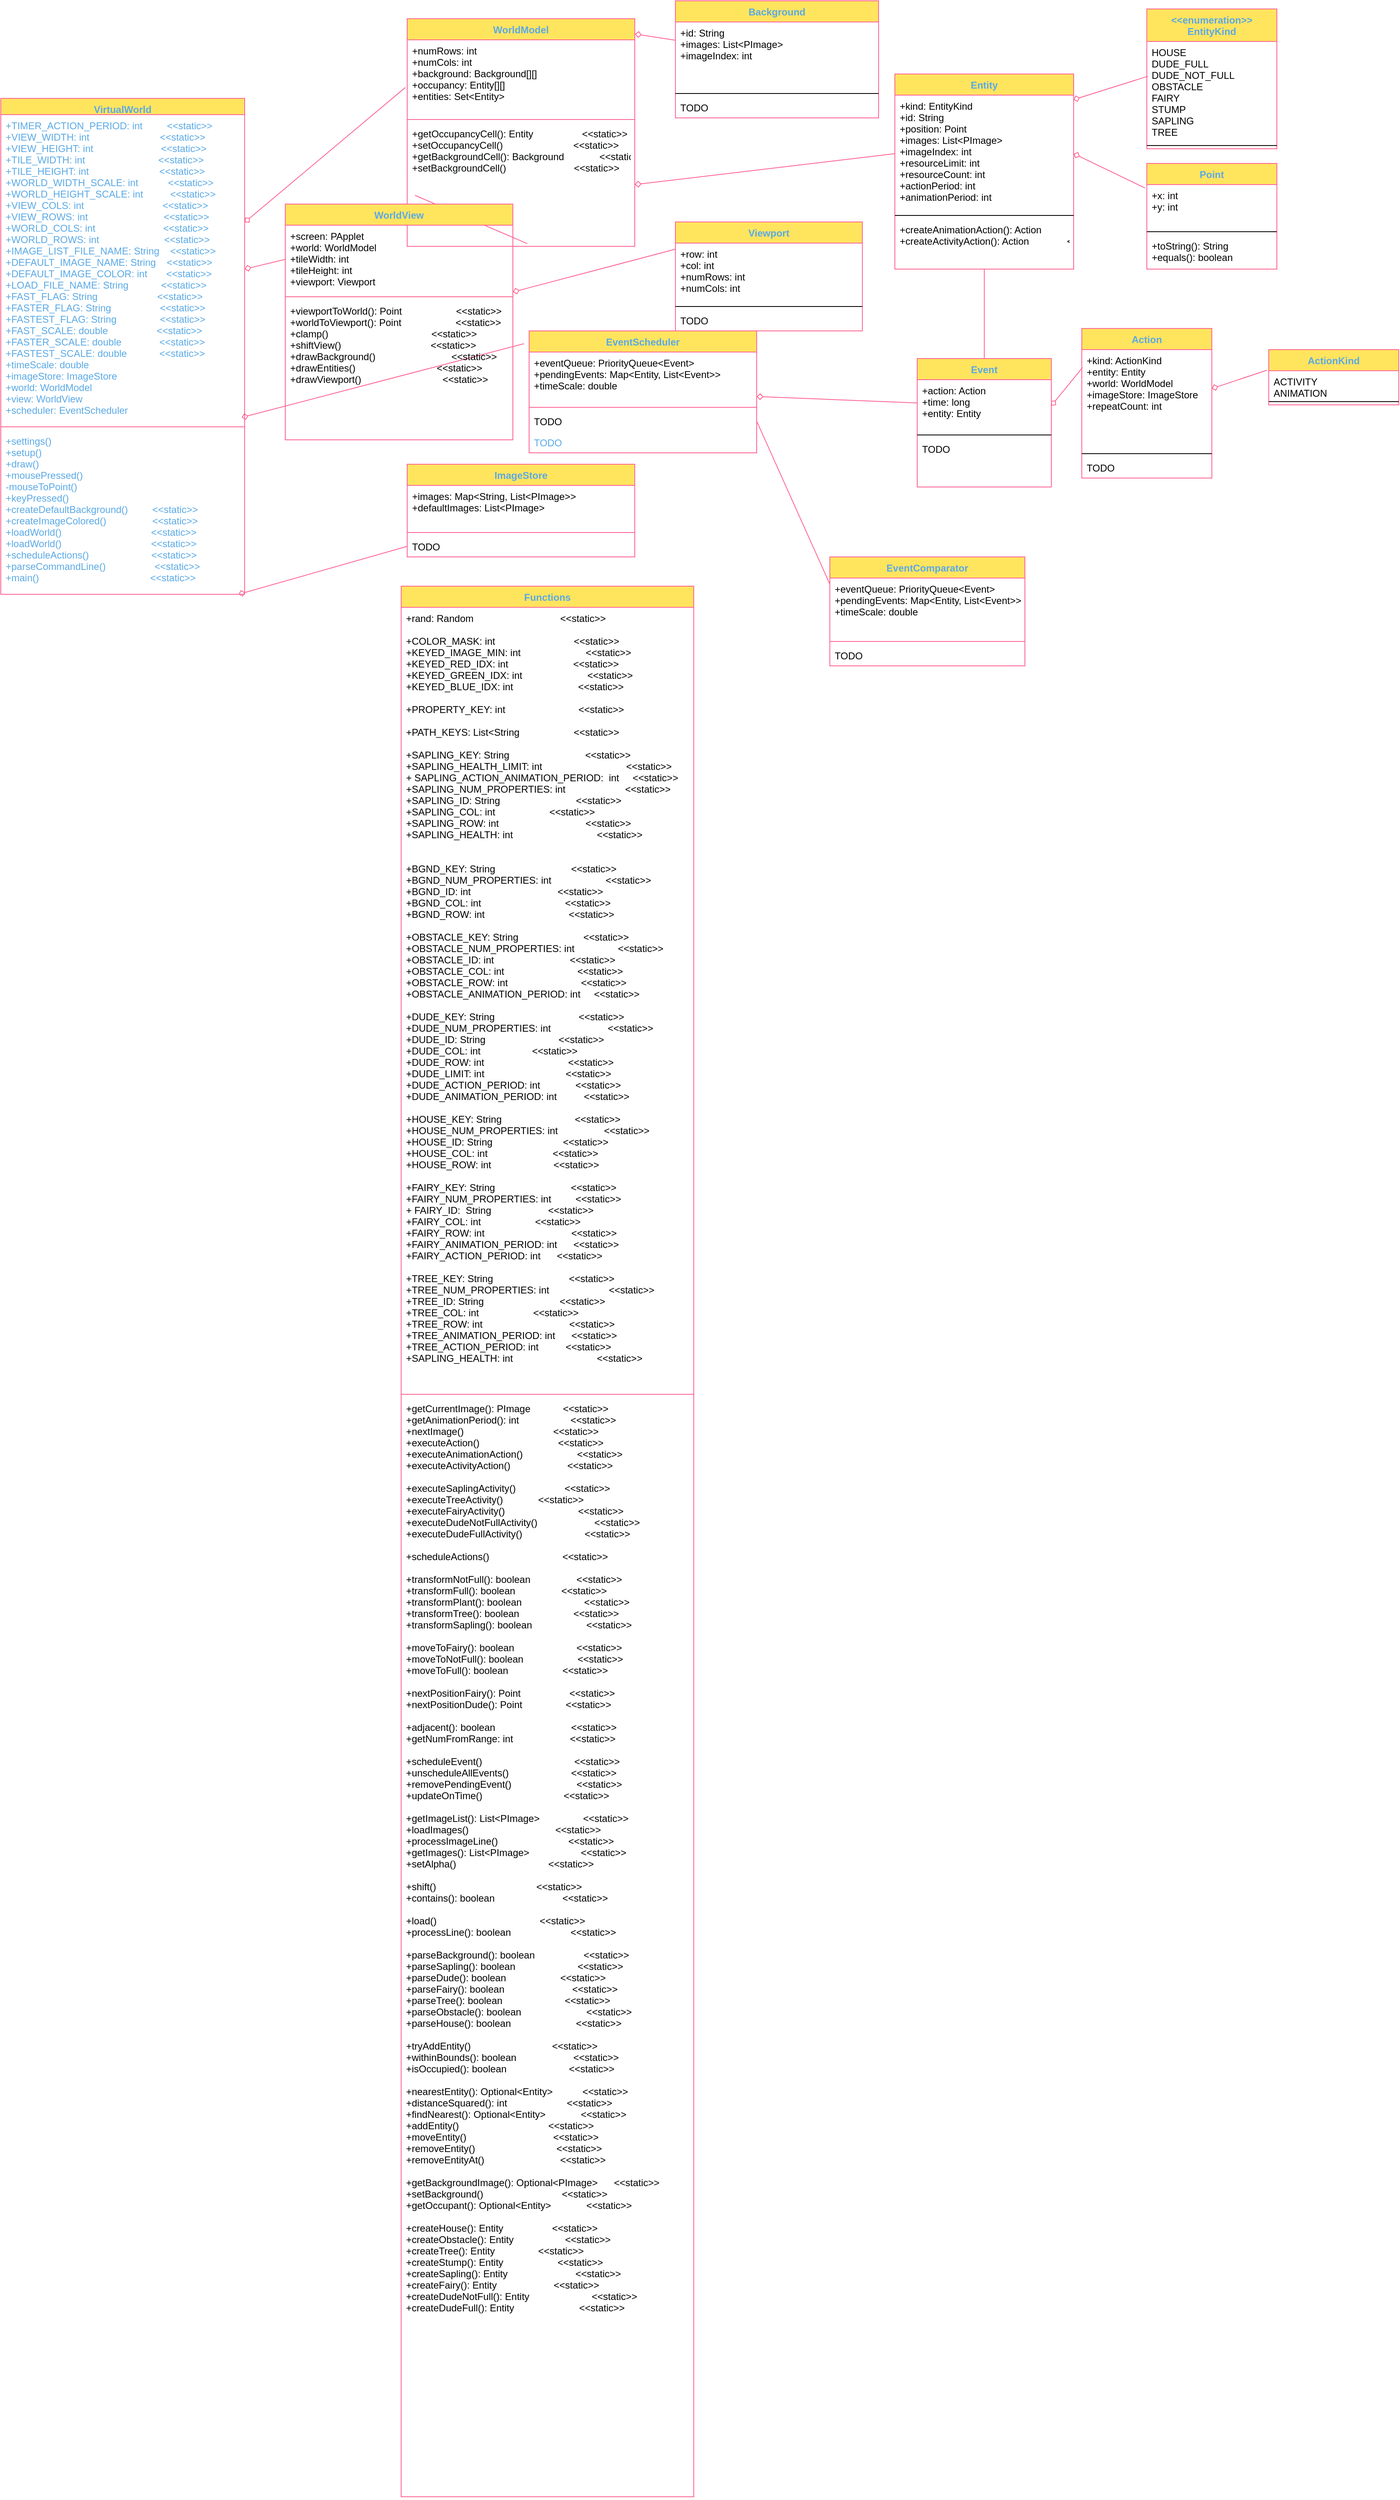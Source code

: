 <mxfile version="16.4.6" type="device"><diagram id="Yo6Zvny2ZRX3JAPKxXua" name="Page 2"><mxGraphModel dx="1662" dy="705" grid="1" gridSize="10" guides="1" tooltips="1" connect="1" arrows="1" fold="1" page="1" pageScale="1" pageWidth="850" pageHeight="1100" math="0" shadow="0"><root><mxCell id="0"/><mxCell id="1" parent="0"/><mxCell id="8I9pphBKhg92I5GMk5e_-31" value="" style="graphMlID=e0;endArrow=none;strokeColor=#FF6392;strokeWidth=1.0;startArrow=diamond;startFill=0;endFill=1;exitX=1;exitY=0.25;exitDx=0;exitDy=0;fontColor=#5AA9E6;entryX=-0.008;entryY=-0.286;entryDx=0;entryDy=0;entryPerimeter=0;" parent="1" source="8I9pphBKhg92I5GMk5e_-50" target="8I9pphBKhg92I5GMk5e_-57" edge="1"><mxGeometry relative="1" as="geometry"/></mxCell><mxCell id="8I9pphBKhg92I5GMk5e_-32" value="" style="graphMlID=e1;endArrow=none;strokeColor=#FF6392;strokeWidth=1.0;startArrow=diamond;startFill=0;endFill=1;exitX=1;exitY=0.5;exitDx=0;exitDy=0;fontColor=#5AA9E6;entryX=0;entryY=0.5;entryDx=0;entryDy=0;" parent="1" source="8I9pphBKhg92I5GMk5e_-51" target="8I9pphBKhg92I5GMk5e_-61" edge="1"><mxGeometry relative="1" as="geometry"/></mxCell><mxCell id="8I9pphBKhg92I5GMk5e_-33" value="" style="graphMlID=e2;endArrow=none;strokeColor=#FF6392;strokeWidth=1.0;startArrow=diamond;startFill=0;endFill=1;fontColor=#5AA9E6;entryX=0;entryY=0.25;entryDx=0;entryDy=0;" parent="1" source="8I9pphBKhg92I5GMk5e_-60" target="8I9pphBKhg92I5GMk5e_-89" edge="1"><mxGeometry relative="1" as="geometry"><mxPoint x="648" y="240" as="sourcePoint"/></mxGeometry></mxCell><mxCell id="8I9pphBKhg92I5GMk5e_-34" value="" style="graphMlID=e3;endArrow=none;strokeColor=#FF6392;strokeWidth=1.0;startArrow=diamond;startFill=0;endFill=1;exitX=0.988;exitY=-0.077;exitDx=0;exitDy=0;exitPerimeter=0;fontColor=#5AA9E6;entryX=-0.023;entryY=0.105;entryDx=0;entryDy=0;entryPerimeter=0;" parent="1" source="8I9pphBKhg92I5GMk5e_-53" target="8I9pphBKhg92I5GMk5e_-64" edge="1"><mxGeometry relative="1" as="geometry"><mxPoint x="840" y="580" as="targetPoint"/></mxGeometry></mxCell><mxCell id="8I9pphBKhg92I5GMk5e_-35" value="" style="graphMlID=e4;endArrow=none;strokeColor=#FF6392;strokeWidth=1.0;startArrow=diamond;startFill=0;endFill=1;exitX=0.975;exitY=1;exitDx=0;exitDy=0;exitPerimeter=0;fontColor=#5AA9E6;entryX=0;entryY=0.5;entryDx=0;entryDy=0;" parent="1" source="8I9pphBKhg92I5GMk5e_-53" target="8I9pphBKhg92I5GMk5e_-71" edge="1"><mxGeometry relative="1" as="geometry"/></mxCell><mxCell id="8I9pphBKhg92I5GMk5e_-36" value="" style="graphMlID=e5;endArrow=none;strokeColor=#FF6392;strokeWidth=1.0;startArrow=diamond;startFill=0;endFill=1;fontColor=#5AA9E6;exitX=1.001;exitY=-0.077;exitDx=0;exitDy=0;exitPerimeter=0;" parent="1" source="8I9pphBKhg92I5GMk5e_-55" target="8I9pphBKhg92I5GMk5e_-82" edge="1"><mxGeometry relative="1" as="geometry"/></mxCell><mxCell id="8I9pphBKhg92I5GMk5e_-37" value="" style="graphMlID=e6;endArrow=none;strokeColor=#FF6392;strokeWidth=1.0;startArrow=diamond;startFill=0;endFill=1;fontColor=#5AA9E6;" parent="1" source="8I9pphBKhg92I5GMk5e_-64" target="8I9pphBKhg92I5GMk5e_-97" edge="1"><mxGeometry relative="1" as="geometry"/></mxCell><mxCell id="8I9pphBKhg92I5GMk5e_-38" value="" style="graphMlID=e7;endArrow=none;strokeColor=#FF6392;strokeWidth=1.0;startArrow=none;startFill=1;endFill=1;fontColor=#5AA9E6;entryX=0;entryY=0.25;entryDx=0;entryDy=0;exitX=1;exitY=0.5;exitDx=0;exitDy=0;" parent="1" source="8I9pphBKhg92I5GMk5e_-67" target="8I9pphBKhg92I5GMk5e_-72" edge="1"><mxGeometry relative="1" as="geometry"/></mxCell><mxCell id="8I9pphBKhg92I5GMk5e_-39" value="" style="graphMlID=e8;endArrow=none;strokeColor=#FF6392;strokeWidth=1.0;startArrow=diamond;startFill=0;endFill=1;fontColor=#5AA9E6;exitX=1;exitY=0.5;exitDx=0;exitDy=0;entryX=0;entryY=0.5;entryDx=0;entryDy=0;" parent="1" source="8I9pphBKhg92I5GMk5e_-57" target="8I9pphBKhg92I5GMk5e_-86" edge="1"><mxGeometry relative="1" as="geometry"><mxPoint x="710" y="80" as="sourcePoint"/></mxGeometry></mxCell><mxCell id="8I9pphBKhg92I5GMk5e_-40" value="" style="graphMlID=e9;endArrow=none;strokeColor=#FF6392;strokeWidth=1.0;startArrow=diamond;startFill=0;endFill=1;fontColor=#5AA9E6;exitX=1;exitY=0.5;exitDx=0;exitDy=0;entryX=-0.013;entryY=0.08;entryDx=0;entryDy=0;entryPerimeter=0;" parent="1" source="8I9pphBKhg92I5GMk5e_-86" target="8I9pphBKhg92I5GMk5e_-105" edge="1"><mxGeometry relative="1" as="geometry"/></mxCell><mxCell id="8I9pphBKhg92I5GMk5e_-41" value="" style="graphMlID=e10;endArrow=none;strokeColor=#FF6392;strokeWidth=1.0;startArrow=diamond;startFill=0;endFill=1;fontColor=#5AA9E6;exitX=0.998;exitY=0.132;exitDx=0;exitDy=0;exitPerimeter=0;entryX=0.008;entryY=0.345;entryDx=0;entryDy=0;entryPerimeter=0;" parent="1" source="8I9pphBKhg92I5GMk5e_-85" target="8I9pphBKhg92I5GMk5e_-101" edge="1"><mxGeometry relative="1" as="geometry"/></mxCell><mxCell id="8I9pphBKhg92I5GMk5e_-42" value="" style="graphMlID=e11;endArrow=none;strokeColor=#FF6392;strokeWidth=1.0;startArrow=diamond;startFill=0;endFill=1;fontColor=#5AA9E6;exitX=1;exitY=0.5;exitDx=0;exitDy=0;entryX=0.006;entryY=0.178;entryDx=0;entryDy=0;entryPerimeter=0;" parent="1" source="8I9pphBKhg92I5GMk5e_-97" target="8I9pphBKhg92I5GMk5e_-109" edge="1"><mxGeometry relative="1" as="geometry"/></mxCell><mxCell id="8I9pphBKhg92I5GMk5e_-43" value="" style="graphMlID=e12;endArrow=none;strokeColor=#FF6392;strokeWidth=1.0;startArrow=diamond;startFill=0;endFill=1;fontColor=#5AA9E6;exitX=0.999;exitY=0.387;exitDx=0;exitDy=0;exitPerimeter=0;entryX=-0.014;entryY=0.373;entryDx=0;entryDy=0;entryPerimeter=0;" parent="1" source="8I9pphBKhg92I5GMk5e_-109" target="8I9pphBKhg92I5GMk5e_-112" edge="1"><mxGeometry relative="1" as="geometry"/></mxCell><mxCell id="8I9pphBKhg92I5GMk5e_-44" value="" style="graphMlID=e13;endArrow=none;strokeColor=#FF6392;strokeWidth=1.0;startArrow=none;startFill=1;endFill=1;fontColor=#5AA9E6;entryX=0.528;entryY=0.978;entryDx=0;entryDy=0;entryPerimeter=0;exitX=0.57;exitY=-0.037;exitDx=0;exitDy=0;exitPerimeter=0;" parent="1" source="8I9pphBKhg92I5GMk5e_-60" target="8I9pphBKhg92I5GMk5e_-57" edge="1"><mxGeometry relative="1" as="geometry"/></mxCell><mxCell id="8I9pphBKhg92I5GMk5e_-45" value="" style="graphMlID=e14;endArrow=none;strokeColor=#FF6392;strokeWidth=1.0;startArrow=none;startFill=1;endFill=1;fontColor=#5AA9E6;exitX=0.5;exitY=0;exitDx=0;exitDy=0;" parent="1" source="8I9pphBKhg92I5GMk5e_-96" target="8I9pphBKhg92I5GMk5e_-88" edge="1"><mxGeometry relative="1" as="geometry"><mxPoint x="1177.699" y="279.661" as="targetPoint"/></mxGeometry></mxCell><mxCell id="8I9pphBKhg92I5GMk5e_-50" value="VirtualWorld" style="swimlane;fontStyle=1;align=center;verticalAlign=top;childLayout=stackLayout;horizontal=1;startSize=20;horizontalStack=0;resizeParent=1;resizeParentMax=0;resizeLast=0;collapsible=1;marginBottom=0;hachureGap=4;pointerEvents=0;fillColor=#FFE45E;strokeColor=#FF6392;fontColor=#5AA9E6;" parent="1" vertex="1"><mxGeometry x="20" y="150" width="300" height="610" as="geometry"/></mxCell><mxCell id="8I9pphBKhg92I5GMk5e_-51" value="+TIMER_ACTION_PERIOD: int         &lt;&lt;static&gt;&gt;&#10;+VIEW_WIDTH: int                          &lt;&lt;static&gt;&gt;&#10;+VIEW_HEIGHT: int                         &lt;&lt;static&gt;&gt;&#10;+TILE_WIDTH: int                           &lt;&lt;static&gt;&gt;&#10;+TILE_HEIGHT: int                          &lt;&lt;static&gt;&gt;&#10;+WORLD_WIDTH_SCALE: int           &lt;&lt;static&gt;&gt;&#10;+WORLD_HEIGHT_SCALE: int          &lt;&lt;static&gt;&gt;&#10;+VIEW_COLS: int                             &lt;&lt;static&gt;&gt;&#10;+VIEW_ROWS: int                            &lt;&lt;static&gt;&gt;&#10;+WORLD_COLS: int                         &lt;&lt;static&gt;&gt;&#10;+WORLD_ROWS: int                        &lt;&lt;static&gt;&gt;&#10;+IMAGE_LIST_FILE_NAME: String    &lt;&lt;static&gt;&gt;&#10;+DEFAULT_IMAGE_NAME: String    &lt;&lt;static&gt;&gt;&#10;+DEFAULT_IMAGE_COLOR: int       &lt;&lt;static&gt;&gt;&#10;+LOAD_FILE_NAME: String            &lt;&lt;static&gt;&gt;&#10;+FAST_FLAG: String                      &lt;&lt;static&gt;&gt;&#10;+FASTER_FLAG: String                  &lt;&lt;static&gt;&gt;&#10;+FASTEST_FLAG: String                &lt;&lt;static&gt;&gt;&#10;+FAST_SCALE: double                  &lt;&lt;static&gt;&gt;&#10;+FASTER_SCALE: double              &lt;&lt;static&gt;&gt;&#10;+FASTEST_SCALE: double            &lt;&lt;static&gt;&gt;&#10;+timeScale: double&#10;+imageStore: ImageStore&#10;+world: WorldModel&#10;+view: WorldView&#10;+scheduler: EventScheduler" style="text;strokeColor=none;fillColor=none;align=left;verticalAlign=top;spacingLeft=4;spacingRight=4;overflow=hidden;rotatable=0;points=[[0,0.5],[1,0.5]];portConstraint=eastwest;fontColor=#5AA9E6;" parent="8I9pphBKhg92I5GMk5e_-50" vertex="1"><mxGeometry y="20" width="300" height="380" as="geometry"/></mxCell><mxCell id="8I9pphBKhg92I5GMk5e_-52" value="" style="line;strokeWidth=1;fillColor=none;align=left;verticalAlign=middle;spacingTop=-1;spacingLeft=3;spacingRight=3;rotatable=0;labelPosition=right;points=[];portConstraint=eastwest;strokeColor=#FF6392;fontColor=#5AA9E6;" parent="8I9pphBKhg92I5GMk5e_-50" vertex="1"><mxGeometry y="400" width="300" height="8" as="geometry"/></mxCell><mxCell id="8I9pphBKhg92I5GMk5e_-53" value="+settings()&#10;+setup()&#10;+draw()&#10;+mousePressed()&#10;-mouseToPoint()&#10;+keyPressed()&#10;+createDefaultBackground()         &lt;&lt;static&gt;&gt;&#10;+createImageColored()                 &lt;&lt;static&gt;&gt;&#10;+loadWorld()                                 &lt;&lt;static&gt;&gt;&#10;+loadWorld()                                 &lt;&lt;static&gt;&gt;&#10;+scheduleActions()                       &lt;&lt;static&gt;&gt;&#10;+parseCommandLine()                  &lt;&lt;static&gt;&gt;&#10;+main()                                         &lt;&lt;static&gt;&gt;" style="text;strokeColor=none;fillColor=none;align=left;verticalAlign=top;spacingLeft=4;spacingRight=4;overflow=hidden;rotatable=0;points=[[0,0.5],[1,0.5]];portConstraint=eastwest;fontColor=#5AA9E6;" parent="8I9pphBKhg92I5GMk5e_-50" vertex="1"><mxGeometry y="408" width="300" height="202" as="geometry"/></mxCell><mxCell id="8I9pphBKhg92I5GMk5e_-54" value="WorldModel" style="swimlane;fontStyle=1;align=center;verticalAlign=top;childLayout=stackLayout;horizontal=1;startSize=26;horizontalStack=0;resizeParent=1;resizeParentMax=0;resizeLast=0;collapsible=1;marginBottom=0;hachureGap=4;pointerEvents=0;sketch=0;fontColor=#5AA9E6;strokeColor=#FF6392;fillColor=#FFE45E;" parent="1" vertex="1"><mxGeometry x="520" y="52.03" width="280" height="280" as="geometry"/></mxCell><mxCell id="8I9pphBKhg92I5GMk5e_-55" value="+numRows: int&#10;+numCols: int&#10;+background: Background[][]&#10;+occupancy: Entity[][]&#10;+entities: Set&lt;Entity&gt;" style="text;strokeColor=none;fillColor=none;align=left;verticalAlign=top;spacingLeft=4;spacingRight=4;overflow=hidden;rotatable=0;points=[[0,0.5],[1,0.5]];portConstraint=eastwest;fontColor=#000000;" parent="8I9pphBKhg92I5GMk5e_-54" vertex="1"><mxGeometry y="26" width="280" height="94" as="geometry"/></mxCell><mxCell id="8I9pphBKhg92I5GMk5e_-56" value="" style="line;strokeWidth=1;fillColor=none;align=left;verticalAlign=middle;spacingTop=-1;spacingLeft=3;spacingRight=3;rotatable=0;labelPosition=right;points=[];portConstraint=eastwest;strokeColor=#FF6392;fontColor=#5AA9E6;" parent="8I9pphBKhg92I5GMk5e_-54" vertex="1"><mxGeometry y="120" width="280" height="8" as="geometry"/></mxCell><mxCell id="8I9pphBKhg92I5GMk5e_-57" value="+getOccupancyCell(): Entity                  &lt;&lt;static&gt;&gt;&#10;+setOccupancyCell()                          &lt;&lt;static&gt;&gt;&#10;+getBackgroundCell(): Background             &lt;&lt;static&gt;&gt;&#10;+setBackgroundCell()                         &lt;&lt;static&gt;&gt;" style="text;strokeColor=none;fillColor=none;align=left;verticalAlign=top;spacingLeft=4;spacingRight=4;overflow=hidden;rotatable=0;points=[[0,0.5],[1,0.5]];portConstraint=eastwest;fontColor=#020405;" parent="8I9pphBKhg92I5GMk5e_-54" vertex="1"><mxGeometry y="128" width="280" height="152" as="geometry"/></mxCell><mxCell id="8I9pphBKhg92I5GMk5e_-60" value="WorldView" style="swimlane;fontStyle=1;align=center;verticalAlign=top;childLayout=stackLayout;horizontal=1;startSize=26;horizontalStack=0;resizeParent=1;resizeParentMax=0;resizeLast=0;collapsible=1;marginBottom=0;hachureGap=4;pointerEvents=0;sketch=0;fontColor=#5AA9E6;strokeColor=#FF6392;fillColor=#FFE45E;" parent="1" vertex="1"><mxGeometry x="370" y="280" width="280" height="290" as="geometry"/></mxCell><mxCell id="8I9pphBKhg92I5GMk5e_-61" value="+screen: PApplet&#10;+world: WorldModel&#10;+tileWidth: int&#10;+tileHeight: int&#10;+viewport: Viewport" style="text;strokeColor=none;fillColor=none;align=left;verticalAlign=top;spacingLeft=4;spacingRight=4;overflow=hidden;rotatable=0;points=[[0,0.5],[1,0.5]];portConstraint=eastwest;fontColor=#000000;" parent="8I9pphBKhg92I5GMk5e_-60" vertex="1"><mxGeometry y="26" width="280" height="84" as="geometry"/></mxCell><mxCell id="8I9pphBKhg92I5GMk5e_-62" value="" style="line;strokeWidth=1;fillColor=none;align=left;verticalAlign=middle;spacingTop=-1;spacingLeft=3;spacingRight=3;rotatable=0;labelPosition=right;points=[];portConstraint=eastwest;strokeColor=#FF6392;fontColor=#5AA9E6;" parent="8I9pphBKhg92I5GMk5e_-60" vertex="1"><mxGeometry y="110" width="280" height="8" as="geometry"/></mxCell><mxCell id="8I9pphBKhg92I5GMk5e_-63" value="+viewportToWorld(): Point                    &lt;&lt;static&gt;&gt;&#10;+worldToViewport(): Point                    &lt;&lt;static&gt;&gt;&#10;+clamp()                                      &lt;&lt;static&gt;&gt;&#10;+shiftView()                                 &lt;&lt;static&gt;&gt;&#10;+drawBackground()                            &lt;&lt;static&gt;&gt;&#10;+drawEntities()                              &lt;&lt;static&gt;&gt;&#10;+drawViewport()                              &lt;&lt;static&gt;&gt;" style="text;strokeColor=none;fillColor=none;align=left;verticalAlign=top;spacingLeft=4;spacingRight=4;overflow=hidden;rotatable=0;points=[[0,0.5],[1,0.5]];portConstraint=eastwest;fontColor=#000000;" parent="8I9pphBKhg92I5GMk5e_-60" vertex="1"><mxGeometry y="118" width="280" height="172" as="geometry"/></mxCell><mxCell id="8I9pphBKhg92I5GMk5e_-64" value="EventScheduler" style="swimlane;fontStyle=1;align=center;verticalAlign=top;childLayout=stackLayout;horizontal=1;startSize=26;horizontalStack=0;resizeParent=1;resizeParentMax=0;resizeLast=0;collapsible=1;marginBottom=0;hachureGap=4;pointerEvents=0;sketch=0;fontColor=#5AA9E6;strokeColor=#FF6392;fillColor=#FFE45E;" parent="1" vertex="1"><mxGeometry x="670" y="436.04" width="280" height="150" as="geometry"/></mxCell><mxCell id="8I9pphBKhg92I5GMk5e_-65" value="+eventQueue: PriorityQueue&lt;Event&gt;&#10;+pendingEvents: Map&lt;Entity, List&lt;Event&gt;&gt;&#10;+timeScale: double" style="text;strokeColor=none;fillColor=none;align=left;verticalAlign=top;spacingLeft=4;spacingRight=4;overflow=hidden;rotatable=0;points=[[0,0.5],[1,0.5]];portConstraint=eastwest;fontColor=#000000;" parent="8I9pphBKhg92I5GMk5e_-64" vertex="1"><mxGeometry y="26" width="280" height="64" as="geometry"/></mxCell><mxCell id="8I9pphBKhg92I5GMk5e_-66" value="" style="line;strokeWidth=1;fillColor=none;align=left;verticalAlign=middle;spacingTop=-1;spacingLeft=3;spacingRight=3;rotatable=0;labelPosition=right;points=[];portConstraint=eastwest;strokeColor=#FF6392;fontColor=#5AA9E6;" parent="8I9pphBKhg92I5GMk5e_-64" vertex="1"><mxGeometry y="90" width="280" height="8" as="geometry"/></mxCell><mxCell id="8I9pphBKhg92I5GMk5e_-67" value="TODO" style="text;strokeColor=none;fillColor=none;align=left;verticalAlign=top;spacingLeft=4;spacingRight=4;overflow=hidden;rotatable=0;points=[[0,0.5],[1,0.5]];portConstraint=eastwest;fontColor=#000000;" parent="8I9pphBKhg92I5GMk5e_-64" vertex="1"><mxGeometry y="98" width="280" height="26" as="geometry"/></mxCell><mxCell id="8I9pphBKhg92I5GMk5e_-76" value="TODO" style="text;strokeColor=none;fillColor=none;align=left;verticalAlign=top;spacingLeft=4;spacingRight=4;overflow=hidden;rotatable=0;points=[[0,0.5],[1,0.5]];portConstraint=eastwest;fontColor=#5AA9E6;" parent="8I9pphBKhg92I5GMk5e_-64" vertex="1"><mxGeometry y="124" width="280" height="26" as="geometry"/></mxCell><mxCell id="8I9pphBKhg92I5GMk5e_-68" value="ImageStore" style="swimlane;fontStyle=1;align=center;verticalAlign=top;childLayout=stackLayout;horizontal=1;startSize=26;horizontalStack=0;resizeParent=1;resizeParentMax=0;resizeLast=0;collapsible=1;marginBottom=0;hachureGap=4;pointerEvents=0;sketch=0;fontColor=#5AA9E6;strokeColor=#FF6392;fillColor=#FFE45E;" parent="1" vertex="1"><mxGeometry x="520" y="600" width="280" height="114" as="geometry"/></mxCell><mxCell id="8I9pphBKhg92I5GMk5e_-69" value="+images: Map&lt;String, List&lt;PImage&gt;&gt;&#10;+defaultImages: List&lt;PImage&gt;" style="text;strokeColor=none;fillColor=none;align=left;verticalAlign=top;spacingLeft=4;spacingRight=4;overflow=hidden;rotatable=0;points=[[0,0.5],[1,0.5]];portConstraint=eastwest;fontColor=#000000;" parent="8I9pphBKhg92I5GMk5e_-68" vertex="1"><mxGeometry y="26" width="280" height="54" as="geometry"/></mxCell><mxCell id="8I9pphBKhg92I5GMk5e_-70" value="" style="line;strokeWidth=1;fillColor=none;align=left;verticalAlign=middle;spacingTop=-1;spacingLeft=3;spacingRight=3;rotatable=0;labelPosition=right;points=[];portConstraint=eastwest;strokeColor=#FF6392;fontColor=#5AA9E6;" parent="8I9pphBKhg92I5GMk5e_-68" vertex="1"><mxGeometry y="80" width="280" height="8" as="geometry"/></mxCell><mxCell id="8I9pphBKhg92I5GMk5e_-71" value="TODO" style="text;strokeColor=none;fillColor=none;align=left;verticalAlign=top;spacingLeft=4;spacingRight=4;overflow=hidden;rotatable=0;points=[[0,0.5],[1,0.5]];portConstraint=eastwest;fontColor=#000000;" parent="8I9pphBKhg92I5GMk5e_-68" vertex="1"><mxGeometry y="88" width="280" height="26" as="geometry"/></mxCell><mxCell id="8I9pphBKhg92I5GMk5e_-72" value="EventComparator" style="swimlane;fontStyle=1;align=center;verticalAlign=top;childLayout=stackLayout;horizontal=1;startSize=26;horizontalStack=0;resizeParent=1;resizeParentMax=0;resizeLast=0;collapsible=1;marginBottom=0;hachureGap=4;pointerEvents=0;sketch=0;fontColor=#5AA9E6;strokeColor=#FF6392;fillColor=#FFE45E;" parent="1" vertex="1"><mxGeometry x="1040" y="714" width="240" height="134" as="geometry"/></mxCell><mxCell id="8I9pphBKhg92I5GMk5e_-73" value="+eventQueue: PriorityQueue&lt;Event&gt;&#10;+pendingEvents: Map&lt;Entity, List&lt;Event&gt;&gt;&#10;+timeScale: double" style="text;strokeColor=none;fillColor=none;align=left;verticalAlign=top;spacingLeft=4;spacingRight=4;overflow=hidden;rotatable=0;points=[[0,0.5],[1,0.5]];portConstraint=eastwest;fontColor=#000000;" parent="8I9pphBKhg92I5GMk5e_-72" vertex="1"><mxGeometry y="26" width="240" height="74" as="geometry"/></mxCell><mxCell id="8I9pphBKhg92I5GMk5e_-74" value="" style="line;strokeWidth=1;fillColor=none;align=left;verticalAlign=middle;spacingTop=-1;spacingLeft=3;spacingRight=3;rotatable=0;labelPosition=right;points=[];portConstraint=eastwest;strokeColor=#FF6392;fontColor=#5AA9E6;" parent="8I9pphBKhg92I5GMk5e_-72" vertex="1"><mxGeometry y="100" width="240" height="8" as="geometry"/></mxCell><mxCell id="8I9pphBKhg92I5GMk5e_-75" value="TODO" style="text;strokeColor=none;fillColor=none;align=left;verticalAlign=top;spacingLeft=4;spacingRight=4;overflow=hidden;rotatable=0;points=[[0,0.5],[1,0.5]];portConstraint=eastwest;fontColor=#000000;" parent="8I9pphBKhg92I5GMk5e_-72" vertex="1"><mxGeometry y="108" width="240" height="26" as="geometry"/></mxCell><mxCell id="8I9pphBKhg92I5GMk5e_-77" value="Functions" style="swimlane;fontStyle=1;align=center;verticalAlign=top;childLayout=stackLayout;horizontal=1;startSize=26;horizontalStack=0;resizeParent=1;resizeParentMax=0;resizeLast=0;collapsible=1;marginBottom=0;hachureGap=4;pointerEvents=0;sketch=0;fontColor=#5AA9E6;strokeColor=#FF6392;fillColor=#FFE45E;" parent="1" vertex="1"><mxGeometry x="512.57" y="750" width="360" height="2350" as="geometry"/></mxCell><mxCell id="8I9pphBKhg92I5GMk5e_-78" value="+rand: Random                                &lt;&lt;static&gt;&gt;&#10;&#10;+COLOR_MASK: int                             &lt;&lt;static&gt;&gt;&#10;+KEYED_IMAGE_MIN: int                        &lt;&lt;static&gt;&gt;&#10;+KEYED_RED_IDX: int                        &lt;&lt;static&gt;&gt;&#10;+KEYED_GREEN_IDX: int                        &lt;&lt;static&gt;&gt;&#10;+KEYED_BLUE_IDX: int                        &lt;&lt;static&gt;&gt;&#10;&#10;+PROPERTY_KEY: int                           &lt;&lt;static&gt;&gt;&#10;&#10;+PATH_KEYS: List&lt;String                    &lt;&lt;static&gt;&gt;&#10;&#10;+SAPLING_KEY: String                            &lt;&lt;static&gt;&gt;&#10;+SAPLING_HEALTH_LIMIT: int                               &lt;&lt;static&gt;&gt;&#10;+ SAPLING_ACTION_ANIMATION_PERIOD:  int     &lt;&lt;static&gt;&gt;&#10;+SAPLING_NUM_PROPERTIES: int                      &lt;&lt;static&gt;&gt;&#10;+SAPLING_ID: String                            &lt;&lt;static&gt;&gt;&#10;+SAPLING_COL: int                    &lt;&lt;static&gt;&gt;&#10;+SAPLING_ROW: int                                &lt;&lt;static&gt;&gt;&#10;+SAPLING_HEALTH: int                               &lt;&lt;static&gt;&gt;&#10;&#10;&#10;+BGND_KEY: String                            &lt;&lt;static&gt;&gt;&#10;+BGND_NUM_PROPERTIES: int                    &lt;&lt;static&gt;&gt;&#10;+BGND_ID: int                                &lt;&lt;static&gt;&gt;&#10;+BGND_COL: int                               &lt;&lt;static&gt;&gt;&#10;+BGND_ROW: int                               &lt;&lt;static&gt;&gt;&#10;&#10;+OBSTACLE_KEY: String                        &lt;&lt;static&gt;&gt;&#10;+OBSTACLE_NUM_PROPERTIES: int                &lt;&lt;static&gt;&gt;&#10;+OBSTACLE_ID: int                            &lt;&lt;static&gt;&gt;&#10;+OBSTACLE_COL: int                           &lt;&lt;static&gt;&gt;&#10;+OBSTACLE_ROW: int                           &lt;&lt;static&gt;&gt;&#10;+OBSTACLE_ANIMATION_PERIOD: int     &lt;&lt;static&gt;&gt;&#10;&#10;+DUDE_KEY: String                               &lt;&lt;static&gt;&gt;&#10;+DUDE_NUM_PROPERTIES: int                     &lt;&lt;static&gt;&gt;&#10;+DUDE_ID: String                           &lt;&lt;static&gt;&gt;&#10;+DUDE_COL: int                   &lt;&lt;static&gt;&gt;&#10;+DUDE_ROW: int                               &lt;&lt;static&gt;&gt;&#10;+DUDE_LIMIT: int                              &lt;&lt;static&gt;&gt;&#10;+DUDE_ACTION_PERIOD: int             &lt;&lt;static&gt;&gt;&#10;+DUDE_ANIMATION_PERIOD: int          &lt;&lt;static&gt;&gt;&#10;&#10;+HOUSE_KEY: String                           &lt;&lt;static&gt;&gt;&#10;+HOUSE_NUM_PROPERTIES: int                 &lt;&lt;static&gt;&gt;&#10;+HOUSE_ID: String                          &lt;&lt;static&gt;&gt;&#10;+HOUSE_COL: int                        &lt;&lt;static&gt;&gt;&#10;+HOUSE_ROW: int                       &lt;&lt;static&gt;&gt;&#10;&#10;+FAIRY_KEY: String                            &lt;&lt;static&gt;&gt;&#10;+FAIRY_NUM_PROPERTIES: int         &lt;&lt;static&gt;&gt;&#10;+ FAIRY_ID:  String                     &lt;&lt;static&gt;&gt;&#10;+FAIRY_COL: int                    &lt;&lt;static&gt;&gt;&#10;+FAIRY_ROW: int                                &lt;&lt;static&gt;&gt;&#10;+FAIRY_ANIMATION_PERIOD: int      &lt;&lt;static&gt;&gt;&#10;+FAIRY_ACTION_PERIOD: int      &lt;&lt;static&gt;&gt;&#10;&#10;+TREE_KEY: String                            &lt;&lt;static&gt;&gt;&#10;+TREE_NUM_PROPERTIES: int                      &lt;&lt;static&gt;&gt;&#10;+TREE_ID: String                            &lt;&lt;static&gt;&gt;&#10;+TREE_COL: int                    &lt;&lt;static&gt;&gt;&#10;+TREE_ROW: int                                &lt;&lt;static&gt;&gt;&#10;+TREE_ANIMATION_PERIOD: int      &lt;&lt;static&gt;&gt;&#10;+TREE_ACTION_PERIOD: int          &lt;&lt;static&gt;&gt;&#10;+SAPLING_HEALTH: int                               &lt;&lt;static&gt;&gt;&#10;" style="text;strokeColor=none;fillColor=none;align=left;verticalAlign=top;spacingLeft=4;spacingRight=4;overflow=hidden;rotatable=0;points=[[0,0.5],[1,0.5]];portConstraint=eastwest;fontColor=#000000;" parent="8I9pphBKhg92I5GMk5e_-77" vertex="1"><mxGeometry y="26" width="360" height="964" as="geometry"/></mxCell><mxCell id="8I9pphBKhg92I5GMk5e_-79" value="" style="line;strokeWidth=1;fillColor=none;align=left;verticalAlign=middle;spacingTop=-1;spacingLeft=3;spacingRight=3;rotatable=0;labelPosition=right;points=[];portConstraint=eastwest;strokeColor=#FF6392;fontColor=#5AA9E6;" parent="8I9pphBKhg92I5GMk5e_-77" vertex="1"><mxGeometry y="990" width="360" height="8" as="geometry"/></mxCell><mxCell id="8I9pphBKhg92I5GMk5e_-80" value="+getCurrentImage(): PImage            &lt;&lt;static&gt;&gt;&#10;+getAnimationPeriod(): int                   &lt;&lt;static&gt;&gt;&#10;+nextImage()                                 &lt;&lt;static&gt;&gt;&#10;+executeAction()                             &lt;&lt;static&gt;&gt;&#10;+executeAnimationAction()                    &lt;&lt;static&gt;&gt;&#10;+executeActivityAction()                     &lt;&lt;static&gt;&gt;&#10;&#10;+executeSaplingActivity()                  &lt;&lt;static&gt;&gt;&#10;+executeTreeActivity()             &lt;&lt;static&gt;&gt;&#10;+executeFairyActivity()                           &lt;&lt;static&gt;&gt;&#10;+executeDudeNotFullActivity()                     &lt;&lt;static&gt;&gt;&#10;+executeDudeFullActivity()                       &lt;&lt;static&gt;&gt;&#10;&#10;+scheduleActions()                           &lt;&lt;static&gt;&gt;&#10;&#10;+transformNotFull(): boolean                 &lt;&lt;static&gt;&gt;&#10;+transformFull(): boolean                 &lt;&lt;static&gt;&gt;&#10;+transformPlant(): boolean                       &lt;&lt;static&gt;&gt;&#10;+transformTree(): boolean                    &lt;&lt;static&gt;&gt;&#10;+transformSapling(): boolean                    &lt;&lt;static&gt;&gt;&#10;&#10;+moveToFairy(): boolean                       &lt;&lt;static&gt;&gt;&#10;+moveToNotFull(): boolean                    &lt;&lt;static&gt;&gt;&#10;+moveToFull(): boolean                    &lt;&lt;static&gt;&gt;&#10;&#10;+nextPositionFairy(): Point                  &lt;&lt;static&gt;&gt;&#10;+nextPositionDude(): Point                &lt;&lt;static&gt;&gt;&#10;&#10;+adjacent(): boolean                            &lt;&lt;static&gt;&gt;&#10;+getNumFromRange: int                     &lt;&lt;static&gt;&gt;&#10;&#10;+scheduleEvent()                                  &lt;&lt;static&gt;&gt;&#10;+unscheduleAllEvents()                       &lt;&lt;static&gt;&gt;&#10;+removePendingEvent()                        &lt;&lt;static&gt;&gt;&#10;+updateOnTime()                              &lt;&lt;static&gt;&gt;&#10;&#10;+getImageList(): List&lt;PImage&gt;                &lt;&lt;static&gt;&gt;&#10;+loadImages()                                &lt;&lt;static&gt;&gt;&#10;+processImageLine()                          &lt;&lt;static&gt;&gt;&#10;+getImages(): List&lt;PImage&gt;                   &lt;&lt;static&gt;&gt;&#10;+setAlpha()                                  &lt;&lt;static&gt;&gt;&#10;&#10;+shift()                                     &lt;&lt;static&gt;&gt;&#10;+contains(): boolean                         &lt;&lt;static&gt;&gt;&#10;&#10;+load()                                      &lt;&lt;static&gt;&gt;&#10;+processLine(): boolean                      &lt;&lt;static&gt;&gt;&#10;&#10;+parseBackground(): boolean                  &lt;&lt;static&gt;&gt;&#10;+parseSapling(): boolean                       &lt;&lt;static&gt;&gt;&#10;+parseDude(): boolean                    &lt;&lt;static&gt;&gt;&#10;+parseFairy(): boolean                         &lt;&lt;static&gt;&gt;&#10;+parseTree(): boolean                       &lt;&lt;static&gt;&gt;&#10;+parseObstacle(): boolean                        &lt;&lt;static&gt;&gt;&#10;+parseHouse(): boolean                        &lt;&lt;static&gt;&gt;&#10;&#10;+tryAddEntity()                              &lt;&lt;static&gt;&gt;&#10;+withinBounds(): boolean                     &lt;&lt;static&gt;&gt;&#10;+isOccupied(): boolean                       &lt;&lt;static&gt;&gt;&#10;&#10;+nearestEntity(): Optional&lt;Entity&gt;           &lt;&lt;static&gt;&gt;&#10;+distanceSquared(): int                      &lt;&lt;static&gt;&gt;&#10;+findNearest(): Optional&lt;Entity&gt;             &lt;&lt;static&gt;&gt;&#10;+addEntity()                                 &lt;&lt;static&gt;&gt;&#10;+moveEntity()                                &lt;&lt;static&gt;&gt;&#10;+removeEntity()                              &lt;&lt;static&gt;&gt;&#10;+removeEntityAt()                            &lt;&lt;static&gt;&gt;&#10;&#10;+getBackgroundImage(): Optional&lt;PImage&gt;      &lt;&lt;static&gt;&gt;&#10;+setBackground()                             &lt;&lt;static&gt;&gt;&#10;+getOccupant(): Optional&lt;Entity&gt;             &lt;&lt;static&gt;&gt;&#10;&#10;+createHouse(): Entity                  &lt;&lt;static&gt;&gt;&#10;+createObstacle(): Entity                   &lt;&lt;static&gt;&gt;&#10;+createTree(): Entity                &lt;&lt;static&gt;&gt;&#10;+createStump(): Entity                    &lt;&lt;static&gt;&gt;&#10;+createSapling(): Entity                         &lt;&lt;static&gt;&gt;&#10;+createFairy(): Entity                     &lt;&lt;static&gt;&gt;&#10;+createDudeNotFull(): Entity                       &lt;&lt;static&gt;&gt;&#10;+createDudeFull(): Entity                        &lt;&lt;static&gt;&gt;" style="text;strokeColor=none;fillColor=none;align=left;verticalAlign=top;spacingLeft=4;spacingRight=4;overflow=hidden;rotatable=0;points=[[0,0.5],[1,0.5]];portConstraint=eastwest;fontColor=#000000;" parent="8I9pphBKhg92I5GMk5e_-77" vertex="1"><mxGeometry y="998" width="360" height="1352" as="geometry"/></mxCell><mxCell id="8I9pphBKhg92I5GMk5e_-81" value="Background" style="swimlane;fontStyle=1;align=center;verticalAlign=top;childLayout=stackLayout;horizontal=1;startSize=26;horizontalStack=0;resizeParent=1;resizeParentMax=0;resizeLast=0;collapsible=1;marginBottom=0;hachureGap=4;pointerEvents=0;sketch=0;fontColor=#5AA9E6;strokeColor=#FF6392;fillColor=#FFE45E;" parent="1" vertex="1"><mxGeometry x="850" y="30" width="250" height="144" as="geometry"/></mxCell><mxCell id="8I9pphBKhg92I5GMk5e_-82" value="+id: String&#10;+images: List&lt;PImage&gt;&#10;+imageIndex: int" style="text;strokeColor=none;fillColor=none;align=left;verticalAlign=top;spacingLeft=4;spacingRight=4;overflow=hidden;rotatable=0;points=[[0,0.5],[1,0.5]];portConstraint=eastwest;" parent="8I9pphBKhg92I5GMk5e_-81" vertex="1"><mxGeometry y="26" width="250" height="84" as="geometry"/></mxCell><mxCell id="8I9pphBKhg92I5GMk5e_-83" value="" style="line;strokeWidth=1;fillColor=none;align=left;verticalAlign=middle;spacingTop=-1;spacingLeft=3;spacingRight=3;rotatable=0;labelPosition=right;points=[];portConstraint=eastwest;" parent="8I9pphBKhg92I5GMk5e_-81" vertex="1"><mxGeometry y="110" width="250" height="8" as="geometry"/></mxCell><mxCell id="8I9pphBKhg92I5GMk5e_-84" value="TODO" style="text;strokeColor=none;fillColor=none;align=left;verticalAlign=top;spacingLeft=4;spacingRight=4;overflow=hidden;rotatable=0;points=[[0,0.5],[1,0.5]];portConstraint=eastwest;" parent="8I9pphBKhg92I5GMk5e_-81" vertex="1"><mxGeometry y="118" width="250" height="26" as="geometry"/></mxCell><mxCell id="8I9pphBKhg92I5GMk5e_-85" value="Entity" style="swimlane;fontStyle=1;align=center;verticalAlign=top;childLayout=stackLayout;horizontal=1;startSize=26;horizontalStack=0;resizeParent=1;resizeParentMax=0;resizeLast=0;collapsible=1;marginBottom=0;hachureGap=4;pointerEvents=0;sketch=0;fontColor=#5AA9E6;strokeColor=#FF6392;fillColor=#FFE45E;" parent="1" vertex="1"><mxGeometry x="1120" y="120" width="220" height="240" as="geometry"/></mxCell><mxCell id="8I9pphBKhg92I5GMk5e_-86" value="+kind: EntityKind&#10;+id: String&#10;+position: Point&#10;+images: List&lt;PImage&gt;&#10;+imageIndex: int&#10;+resourceLimit: int&#10;+resourceCount: int&#10;+actionPeriod: int&#10;+animationPeriod: int" style="text;strokeColor=none;fillColor=none;align=left;verticalAlign=top;spacingLeft=4;spacingRight=4;overflow=hidden;rotatable=0;points=[[0,0.5],[1,0.5]];portConstraint=eastwest;" parent="8I9pphBKhg92I5GMk5e_-85" vertex="1"><mxGeometry y="26" width="220" height="144" as="geometry"/></mxCell><mxCell id="8I9pphBKhg92I5GMk5e_-87" value="" style="line;strokeWidth=1;fillColor=none;align=left;verticalAlign=middle;spacingTop=-1;spacingLeft=3;spacingRight=3;rotatable=0;labelPosition=right;points=[];portConstraint=eastwest;" parent="8I9pphBKhg92I5GMk5e_-85" vertex="1"><mxGeometry y="170" width="220" height="8" as="geometry"/></mxCell><mxCell id="8I9pphBKhg92I5GMk5e_-88" value="+createAnimationAction(): Action             &lt;&lt;static&gt;&gt;&#10;+createActivityAction(): Action              &lt;&lt;static&gt;&gt;" style="text;strokeColor=none;fillColor=none;align=left;verticalAlign=top;spacingLeft=4;spacingRight=4;overflow=hidden;rotatable=0;points=[[0,0.5],[1,0.5]];portConstraint=eastwest;" parent="8I9pphBKhg92I5GMk5e_-85" vertex="1"><mxGeometry y="178" width="220" height="62" as="geometry"/></mxCell><mxCell id="8I9pphBKhg92I5GMk5e_-89" value="Viewport" style="swimlane;fontStyle=1;align=center;verticalAlign=top;childLayout=stackLayout;horizontal=1;startSize=26;horizontalStack=0;resizeParent=1;resizeParentMax=0;resizeLast=0;collapsible=1;marginBottom=0;hachureGap=4;pointerEvents=0;sketch=0;fontColor=#5AA9E6;strokeColor=#FF6392;fillColor=#FFE45E;" parent="1" vertex="1"><mxGeometry x="850" y="302.04" width="230" height="134" as="geometry"/></mxCell><mxCell id="8I9pphBKhg92I5GMk5e_-90" value="+row: int&#10;+col: int&#10;+numRows: int&#10;+numCols: int" style="text;strokeColor=none;fillColor=none;align=left;verticalAlign=top;spacingLeft=4;spacingRight=4;overflow=hidden;rotatable=0;points=[[0,0.5],[1,0.5]];portConstraint=eastwest;" parent="8I9pphBKhg92I5GMk5e_-89" vertex="1"><mxGeometry y="26" width="230" height="74" as="geometry"/></mxCell><mxCell id="8I9pphBKhg92I5GMk5e_-91" value="" style="line;strokeWidth=1;fillColor=none;align=left;verticalAlign=middle;spacingTop=-1;spacingLeft=3;spacingRight=3;rotatable=0;labelPosition=right;points=[];portConstraint=eastwest;" parent="8I9pphBKhg92I5GMk5e_-89" vertex="1"><mxGeometry y="100" width="230" height="8" as="geometry"/></mxCell><mxCell id="8I9pphBKhg92I5GMk5e_-92" value="TODO" style="text;strokeColor=none;fillColor=none;align=left;verticalAlign=top;spacingLeft=4;spacingRight=4;overflow=hidden;rotatable=0;points=[[0,0.5],[1,0.5]];portConstraint=eastwest;" parent="8I9pphBKhg92I5GMk5e_-89" vertex="1"><mxGeometry y="108" width="230" height="26" as="geometry"/></mxCell><mxCell id="8I9pphBKhg92I5GMk5e_-96" value="Event" style="swimlane;fontStyle=1;align=center;verticalAlign=top;childLayout=stackLayout;horizontal=1;startSize=26;horizontalStack=0;resizeParent=1;resizeParentMax=0;resizeLast=0;collapsible=1;marginBottom=0;hachureGap=4;pointerEvents=0;sketch=0;fontColor=#5AA9E6;strokeColor=#FF6392;fillColor=#FFE45E;" parent="1" vertex="1"><mxGeometry x="1147.5" y="470" width="165" height="158" as="geometry"/></mxCell><mxCell id="8I9pphBKhg92I5GMk5e_-97" value="+action: Action&#10;+time: long&#10;+entity: Entity" style="text;strokeColor=none;fillColor=none;align=left;verticalAlign=top;spacingLeft=4;spacingRight=4;overflow=hidden;rotatable=0;points=[[0,0.5],[1,0.5]];portConstraint=eastwest;" parent="8I9pphBKhg92I5GMk5e_-96" vertex="1"><mxGeometry y="26" width="165" height="64" as="geometry"/></mxCell><mxCell id="8I9pphBKhg92I5GMk5e_-98" value="" style="line;strokeWidth=1;fillColor=none;align=left;verticalAlign=middle;spacingTop=-1;spacingLeft=3;spacingRight=3;rotatable=0;labelPosition=right;points=[];portConstraint=eastwest;" parent="8I9pphBKhg92I5GMk5e_-96" vertex="1"><mxGeometry y="90" width="165" height="8" as="geometry"/></mxCell><mxCell id="8I9pphBKhg92I5GMk5e_-99" value="TODO" style="text;strokeColor=none;fillColor=none;align=left;verticalAlign=top;spacingLeft=4;spacingRight=4;overflow=hidden;rotatable=0;points=[[0,0.5],[1,0.5]];portConstraint=eastwest;" parent="8I9pphBKhg92I5GMk5e_-96" vertex="1"><mxGeometry y="98" width="165" height="60" as="geometry"/></mxCell><mxCell id="8I9pphBKhg92I5GMk5e_-100" value="&lt;&lt;enumeration&gt;&gt;&#10;EntityKind" style="swimlane;fontStyle=1;align=center;verticalAlign=top;childLayout=stackLayout;horizontal=1;startSize=40;horizontalStack=0;resizeParent=1;resizeParentMax=0;resizeLast=0;collapsible=1;marginBottom=0;hachureGap=4;pointerEvents=0;sketch=0;fontColor=#5AA9E6;strokeColor=#FF6392;fillColor=#FFE45E;" parent="1" vertex="1"><mxGeometry x="1430" y="40.03" width="160" height="172" as="geometry"/></mxCell><mxCell id="8I9pphBKhg92I5GMk5e_-101" value="HOUSE&#10;DUDE_FULL&#10;DUDE_NOT_FULL&#10;OBSTACLE&#10;FAIRY&#10;STUMP&#10;SAPLING&#10;TREE" style="text;strokeColor=none;fillColor=none;align=left;verticalAlign=top;spacingLeft=4;spacingRight=4;overflow=hidden;rotatable=0;points=[[0,0.5],[1,0.5]];portConstraint=eastwest;" parent="8I9pphBKhg92I5GMk5e_-100" vertex="1"><mxGeometry y="40" width="160" height="124" as="geometry"/></mxCell><mxCell id="8I9pphBKhg92I5GMk5e_-102" value="" style="line;strokeWidth=1;fillColor=none;align=left;verticalAlign=middle;spacingTop=-1;spacingLeft=3;spacingRight=3;rotatable=0;labelPosition=right;points=[];portConstraint=eastwest;" parent="8I9pphBKhg92I5GMk5e_-100" vertex="1"><mxGeometry y="164" width="160" height="8" as="geometry"/></mxCell><mxCell id="8I9pphBKhg92I5GMk5e_-104" value="Point" style="swimlane;fontStyle=1;align=center;verticalAlign=top;childLayout=stackLayout;horizontal=1;startSize=26;horizontalStack=0;resizeParent=1;resizeParentMax=0;resizeLast=0;collapsible=1;marginBottom=0;hachureGap=4;pointerEvents=0;sketch=0;fontColor=#5AA9E6;strokeColor=#FF6392;fillColor=#FFE45E;" parent="1" vertex="1"><mxGeometry x="1430" y="230" width="160" height="130" as="geometry"/></mxCell><mxCell id="8I9pphBKhg92I5GMk5e_-105" value="+x: int&#10;+y: int" style="text;strokeColor=none;fillColor=none;align=left;verticalAlign=top;spacingLeft=4;spacingRight=4;overflow=hidden;rotatable=0;points=[[0,0.5],[1,0.5]];portConstraint=eastwest;" parent="8I9pphBKhg92I5GMk5e_-104" vertex="1"><mxGeometry y="26" width="160" height="54" as="geometry"/></mxCell><mxCell id="8I9pphBKhg92I5GMk5e_-106" value="" style="line;strokeWidth=1;fillColor=none;align=left;verticalAlign=middle;spacingTop=-1;spacingLeft=3;spacingRight=3;rotatable=0;labelPosition=right;points=[];portConstraint=eastwest;" parent="8I9pphBKhg92I5GMk5e_-104" vertex="1"><mxGeometry y="80" width="160" height="8" as="geometry"/></mxCell><mxCell id="8I9pphBKhg92I5GMk5e_-107" value="+toString(): String&#10;+equals(): boolean" style="text;strokeColor=none;fillColor=none;align=left;verticalAlign=top;spacingLeft=4;spacingRight=4;overflow=hidden;rotatable=0;points=[[0,0.5],[1,0.5]];portConstraint=eastwest;" parent="8I9pphBKhg92I5GMk5e_-104" vertex="1"><mxGeometry y="88" width="160" height="42" as="geometry"/></mxCell><mxCell id="8I9pphBKhg92I5GMk5e_-108" value="Action" style="swimlane;fontStyle=1;align=center;verticalAlign=top;childLayout=stackLayout;horizontal=1;startSize=26;horizontalStack=0;resizeParent=1;resizeParentMax=0;resizeLast=0;collapsible=1;marginBottom=0;hachureGap=4;pointerEvents=0;sketch=0;fontColor=#5AA9E6;strokeColor=#FF6392;fillColor=#FFE45E;" parent="1" vertex="1"><mxGeometry x="1350" y="433.0" width="160" height="184" as="geometry"/></mxCell><mxCell id="8I9pphBKhg92I5GMk5e_-109" value="+kind: ActionKind&#10;+entity: Entity&#10;+world: WorldModel&#10;+imageStore: ImageStore&#10;+repeatCount: int" style="text;strokeColor=none;fillColor=none;align=left;verticalAlign=top;spacingLeft=4;spacingRight=4;overflow=hidden;rotatable=0;points=[[0,0.5],[1,0.5]];portConstraint=eastwest;" parent="8I9pphBKhg92I5GMk5e_-108" vertex="1"><mxGeometry y="26" width="160" height="124" as="geometry"/></mxCell><mxCell id="8I9pphBKhg92I5GMk5e_-110" value="" style="line;strokeWidth=1;fillColor=none;align=left;verticalAlign=middle;spacingTop=-1;spacingLeft=3;spacingRight=3;rotatable=0;labelPosition=right;points=[];portConstraint=eastwest;" parent="8I9pphBKhg92I5GMk5e_-108" vertex="1"><mxGeometry y="150" width="160" height="8" as="geometry"/></mxCell><mxCell id="8I9pphBKhg92I5GMk5e_-111" value="TODO" style="text;strokeColor=none;fillColor=none;align=left;verticalAlign=top;spacingLeft=4;spacingRight=4;overflow=hidden;rotatable=0;points=[[0,0.5],[1,0.5]];portConstraint=eastwest;" parent="8I9pphBKhg92I5GMk5e_-108" vertex="1"><mxGeometry y="158" width="160" height="26" as="geometry"/></mxCell><mxCell id="8I9pphBKhg92I5GMk5e_-112" value="ActionKind" style="swimlane;fontStyle=1;align=center;verticalAlign=top;childLayout=stackLayout;horizontal=1;startSize=26;horizontalStack=0;resizeParent=1;resizeParentMax=0;resizeLast=0;collapsible=1;marginBottom=0;hachureGap=4;pointerEvents=0;sketch=0;fontColor=#5AA9E6;strokeColor=#FF6392;fillColor=#FFE45E;" parent="1" vertex="1"><mxGeometry x="1580" y="459" width="160" height="68" as="geometry"/></mxCell><mxCell id="8I9pphBKhg92I5GMk5e_-113" value="ACTIVITY&#10;ANIMATION" style="text;strokeColor=none;fillColor=none;align=left;verticalAlign=top;spacingLeft=4;spacingRight=4;overflow=hidden;rotatable=0;points=[[0,0.5],[1,0.5]];portConstraint=eastwest;" parent="8I9pphBKhg92I5GMk5e_-112" vertex="1"><mxGeometry y="26" width="160" height="34" as="geometry"/></mxCell><mxCell id="8I9pphBKhg92I5GMk5e_-114" value="" style="line;strokeWidth=1;fillColor=none;align=left;verticalAlign=middle;spacingTop=-1;spacingLeft=3;spacingRight=3;rotatable=0;labelPosition=right;points=[];portConstraint=eastwest;" parent="8I9pphBKhg92I5GMk5e_-112" vertex="1"><mxGeometry y="60" width="160" height="8" as="geometry"/></mxCell></root></mxGraphModel></diagram></mxfile>